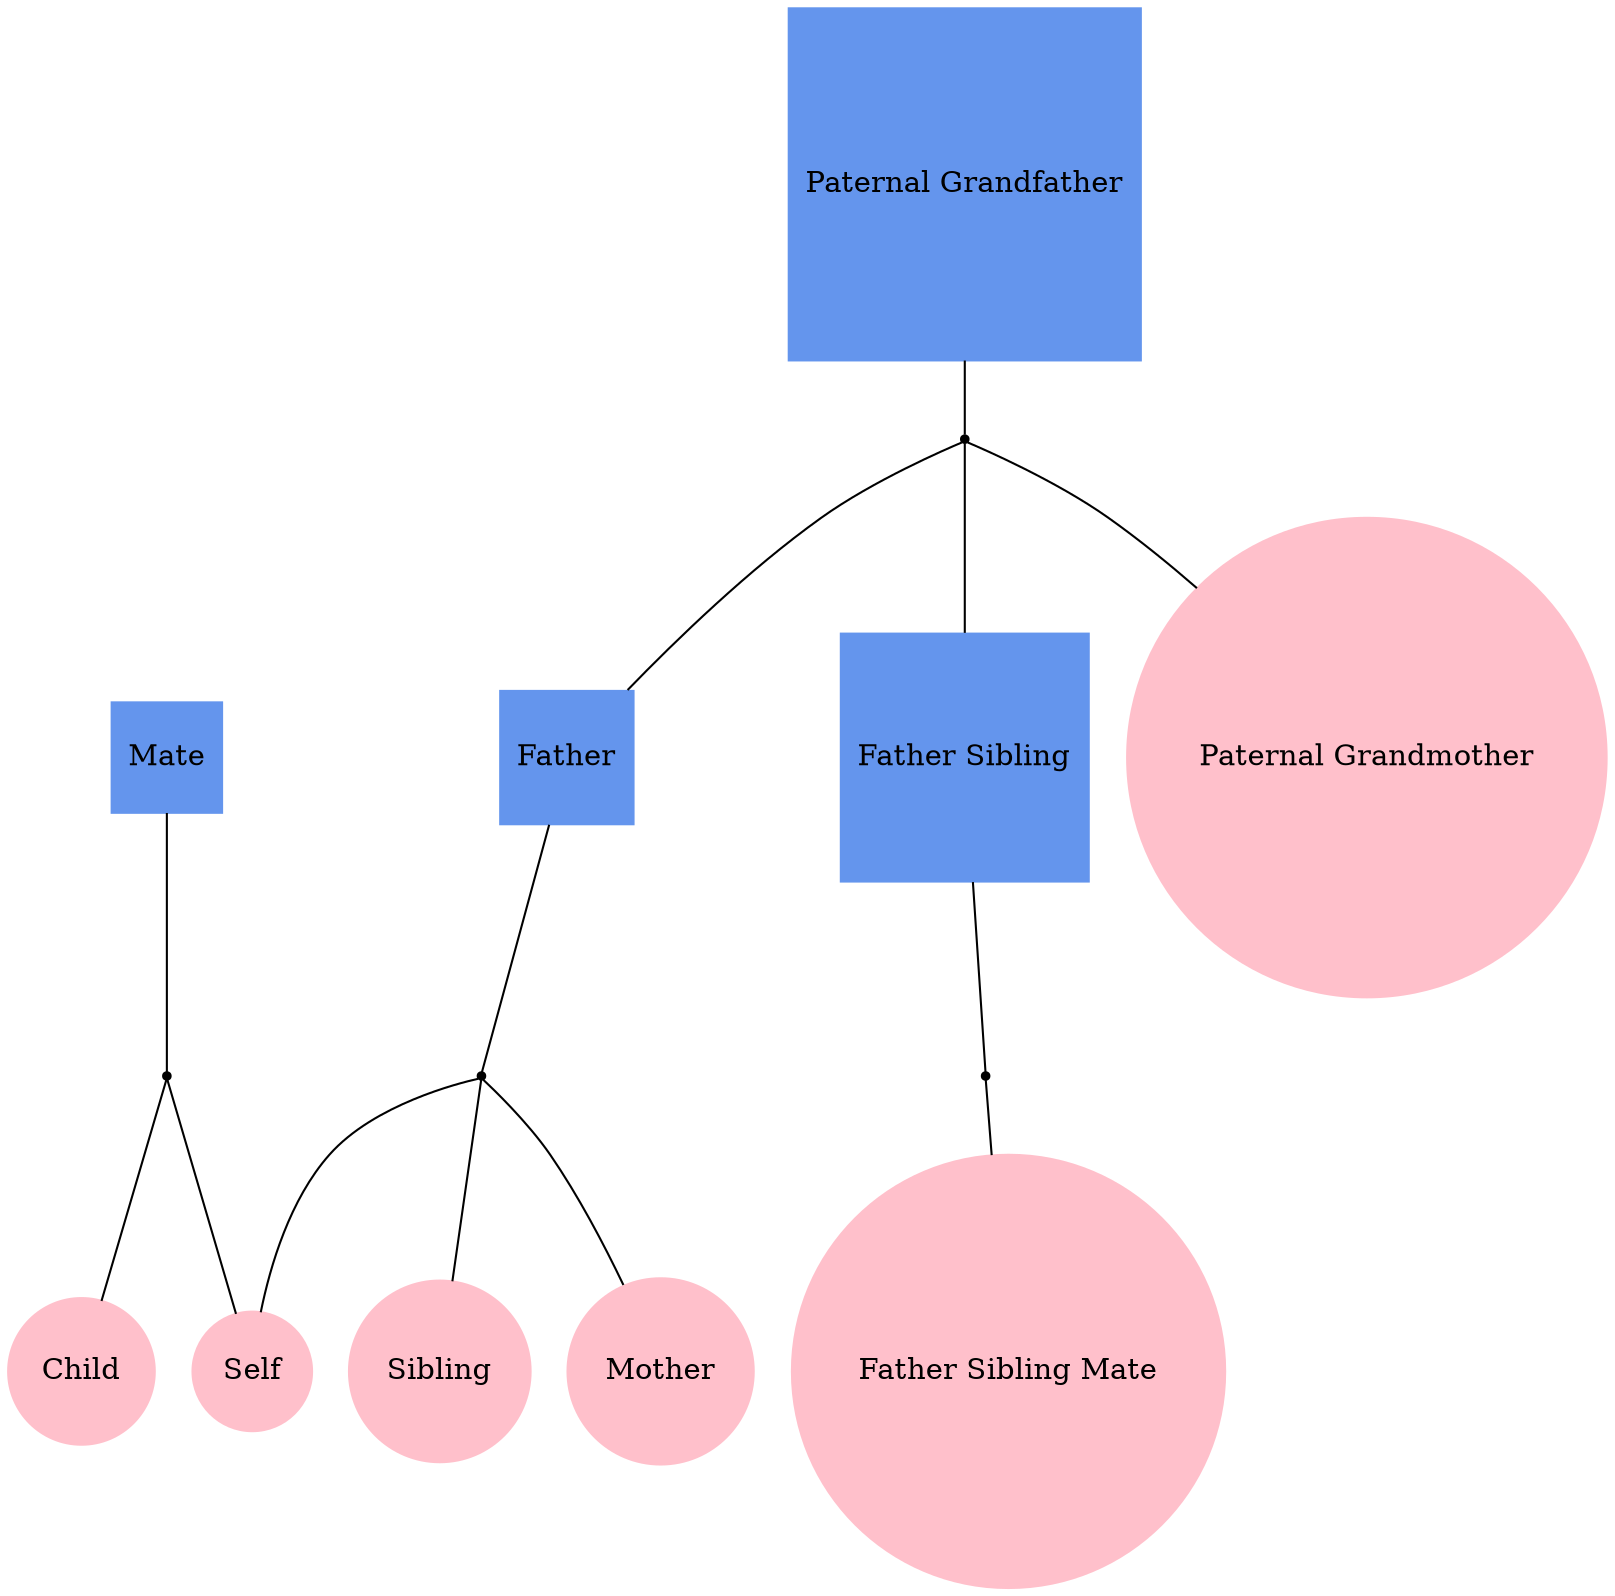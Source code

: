 
graph f4 {
"Self" [shape=oval, style=filled, regular=1, color="pink"];
"Mate" [shape=box, style=filled, regular=1, color="cornflowerblue"];
"Child" [shape=oval, style=filled, regular=1, color="pink"];
"Sibling" [shape=oval, style=filled, regular=1, color="pink"];
"Mother" [shape=oval, style=filled, regular=1, color="pink"];
"Father" [shape=box, style=filled, regular=1, color="cornflowerblue"];
"Father Sibling" [shape=box, style=filled, regular=1, color="cornflowerblue"];
"Father Sibling Mate" [shape=oval, style=filled, regular=1, color="pink"];
"Paternal Grandmother" [shape=oval, style=filled, regular=1, color="pink"];
"Paternal Grandfather" [shape=box, style=filled, regular=1, color="cornflowerblue"];

"mate+self" [shape=point];
"father+mother" [shape=point];
"fathersibling+fathersiblingmate" [shape=point];
"paternalgrandfather+paternalgrandmother" [shape=point];

"Mate" -- "mate+self" -- "Self";
"Father" -- "father+mother" -- "Mother";
"Father Sibling" -- "fathersibling+fathersiblingmate" -- "Father Sibling Mate";
"Paternal Grandfather" -- "paternalgrandfather+paternalgrandmother" -- "Paternal Grandmother";

"father+mother" -- "Self";
"mate+self" -- "Child";
"father+mother" -- "Sibling";
"paternalgrandfather+paternalgrandmother" -- "Father";
"paternalgrandfather+paternalgrandmother" -- "Father Sibling";
}
    
